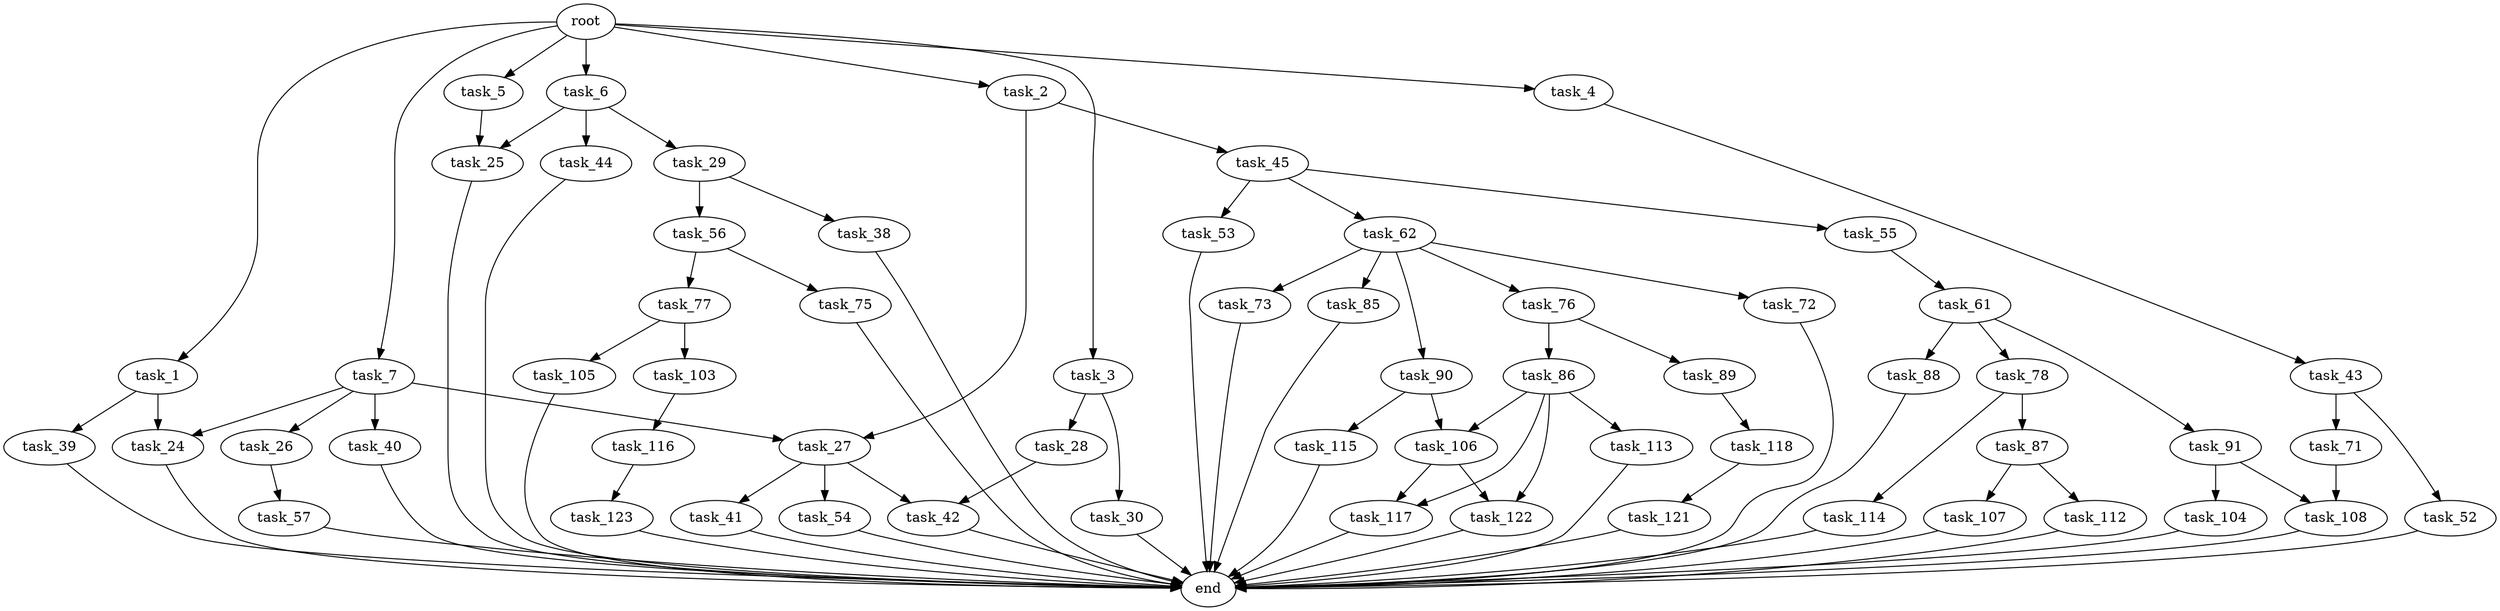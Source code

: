 digraph G {
  root [size="0.000000"];
  task_1 [size="628519660.000000"];
  task_2 [size="134217728000.000000"];
  task_3 [size="90008471894.000000"];
  task_4 [size="22552034295.000000"];
  task_5 [size="7140105326.000000"];
  task_6 [size="368293445632.000000"];
  task_7 [size="368293445632.000000"];
  task_24 [size="109561549358.000000"];
  task_25 [size="368293445632.000000"];
  task_26 [size="1073741824000.000000"];
  task_27 [size="1295383055.000000"];
  task_28 [size="33671209096.000000"];
  task_29 [size="22126824839.000000"];
  task_30 [size="68719476736.000000"];
  task_38 [size="28991029248.000000"];
  task_39 [size="2896298939.000000"];
  task_40 [size="2136838257.000000"];
  task_41 [size="166281068660.000000"];
  task_42 [size="368293445632.000000"];
  task_43 [size="21641081806.000000"];
  task_44 [size="28991029248.000000"];
  task_45 [size="10111437111.000000"];
  task_52 [size="231928233984.000000"];
  task_53 [size="16010417954.000000"];
  task_54 [size="8589934592.000000"];
  task_55 [size="134217728000.000000"];
  task_56 [size="134217728000.000000"];
  task_57 [size="297758127736.000000"];
  task_61 [size="549755813888.000000"];
  task_62 [size="9086854100.000000"];
  task_71 [size="782757789696.000000"];
  task_72 [size="433791186.000000"];
  task_73 [size="10998563106.000000"];
  task_75 [size="68719476736.000000"];
  task_76 [size="368293445632.000000"];
  task_77 [size="615601989500.000000"];
  task_78 [size="29722241452.000000"];
  task_85 [size="231928233984.000000"];
  task_86 [size="134217728000.000000"];
  task_87 [size="22950778136.000000"];
  task_88 [size="4978351442.000000"];
  task_89 [size="549755813888.000000"];
  task_90 [size="149238573465.000000"];
  task_91 [size="134217728000.000000"];
  task_103 [size="1800377389.000000"];
  task_104 [size="429709877298.000000"];
  task_105 [size="68719476736.000000"];
  task_106 [size="18568287477.000000"];
  task_107 [size="782757789696.000000"];
  task_108 [size="633128070477.000000"];
  task_112 [size="28991029248.000000"];
  task_113 [size="8589934592.000000"];
  task_114 [size="26748832110.000000"];
  task_115 [size="623107860942.000000"];
  task_116 [size="769473914018.000000"];
  task_117 [size="17575571768.000000"];
  task_118 [size="549755813888.000000"];
  task_121 [size="543157575112.000000"];
  task_122 [size="52573610019.000000"];
  task_123 [size="18004617881.000000"];
  end [size="0.000000"];

  root -> task_1 [size="1.000000"];
  root -> task_2 [size="1.000000"];
  root -> task_3 [size="1.000000"];
  root -> task_4 [size="1.000000"];
  root -> task_5 [size="1.000000"];
  root -> task_6 [size="1.000000"];
  root -> task_7 [size="1.000000"];
  task_1 -> task_24 [size="33554432.000000"];
  task_1 -> task_39 [size="33554432.000000"];
  task_2 -> task_27 [size="209715200.000000"];
  task_2 -> task_45 [size="209715200.000000"];
  task_3 -> task_28 [size="75497472.000000"];
  task_3 -> task_30 [size="75497472.000000"];
  task_4 -> task_43 [size="679477248.000000"];
  task_5 -> task_25 [size="209715200.000000"];
  task_6 -> task_25 [size="411041792.000000"];
  task_6 -> task_29 [size="411041792.000000"];
  task_6 -> task_44 [size="411041792.000000"];
  task_7 -> task_24 [size="411041792.000000"];
  task_7 -> task_26 [size="411041792.000000"];
  task_7 -> task_27 [size="411041792.000000"];
  task_7 -> task_40 [size="411041792.000000"];
  task_24 -> end [size="1.000000"];
  task_25 -> end [size="1.000000"];
  task_26 -> task_57 [size="838860800.000000"];
  task_27 -> task_41 [size="134217728.000000"];
  task_27 -> task_42 [size="134217728.000000"];
  task_27 -> task_54 [size="134217728.000000"];
  task_28 -> task_42 [size="679477248.000000"];
  task_29 -> task_38 [size="75497472.000000"];
  task_29 -> task_56 [size="75497472.000000"];
  task_30 -> end [size="1.000000"];
  task_38 -> end [size="1.000000"];
  task_39 -> end [size="1.000000"];
  task_40 -> end [size="1.000000"];
  task_41 -> end [size="1.000000"];
  task_42 -> end [size="1.000000"];
  task_43 -> task_52 [size="679477248.000000"];
  task_43 -> task_71 [size="679477248.000000"];
  task_44 -> end [size="1.000000"];
  task_45 -> task_53 [size="301989888.000000"];
  task_45 -> task_55 [size="301989888.000000"];
  task_45 -> task_62 [size="301989888.000000"];
  task_52 -> end [size="1.000000"];
  task_53 -> end [size="1.000000"];
  task_54 -> end [size="1.000000"];
  task_55 -> task_61 [size="209715200.000000"];
  task_56 -> task_75 [size="209715200.000000"];
  task_56 -> task_77 [size="209715200.000000"];
  task_57 -> end [size="1.000000"];
  task_61 -> task_78 [size="536870912.000000"];
  task_61 -> task_88 [size="536870912.000000"];
  task_61 -> task_91 [size="536870912.000000"];
  task_62 -> task_72 [size="838860800.000000"];
  task_62 -> task_73 [size="838860800.000000"];
  task_62 -> task_76 [size="838860800.000000"];
  task_62 -> task_85 [size="838860800.000000"];
  task_62 -> task_90 [size="838860800.000000"];
  task_71 -> task_108 [size="679477248.000000"];
  task_72 -> end [size="1.000000"];
  task_73 -> end [size="1.000000"];
  task_75 -> end [size="1.000000"];
  task_76 -> task_86 [size="411041792.000000"];
  task_76 -> task_89 [size="411041792.000000"];
  task_77 -> task_103 [size="411041792.000000"];
  task_77 -> task_105 [size="411041792.000000"];
  task_78 -> task_87 [size="75497472.000000"];
  task_78 -> task_114 [size="75497472.000000"];
  task_85 -> end [size="1.000000"];
  task_86 -> task_106 [size="209715200.000000"];
  task_86 -> task_113 [size="209715200.000000"];
  task_86 -> task_117 [size="209715200.000000"];
  task_86 -> task_122 [size="209715200.000000"];
  task_87 -> task_107 [size="679477248.000000"];
  task_87 -> task_112 [size="679477248.000000"];
  task_88 -> end [size="1.000000"];
  task_89 -> task_118 [size="536870912.000000"];
  task_90 -> task_106 [size="301989888.000000"];
  task_90 -> task_115 [size="301989888.000000"];
  task_91 -> task_104 [size="209715200.000000"];
  task_91 -> task_108 [size="209715200.000000"];
  task_103 -> task_116 [size="134217728.000000"];
  task_104 -> end [size="1.000000"];
  task_105 -> end [size="1.000000"];
  task_106 -> task_117 [size="838860800.000000"];
  task_106 -> task_122 [size="838860800.000000"];
  task_107 -> end [size="1.000000"];
  task_108 -> end [size="1.000000"];
  task_112 -> end [size="1.000000"];
  task_113 -> end [size="1.000000"];
  task_114 -> end [size="1.000000"];
  task_115 -> end [size="1.000000"];
  task_116 -> task_123 [size="679477248.000000"];
  task_117 -> end [size="1.000000"];
  task_118 -> task_121 [size="536870912.000000"];
  task_121 -> end [size="1.000000"];
  task_122 -> end [size="1.000000"];
  task_123 -> end [size="1.000000"];
}
